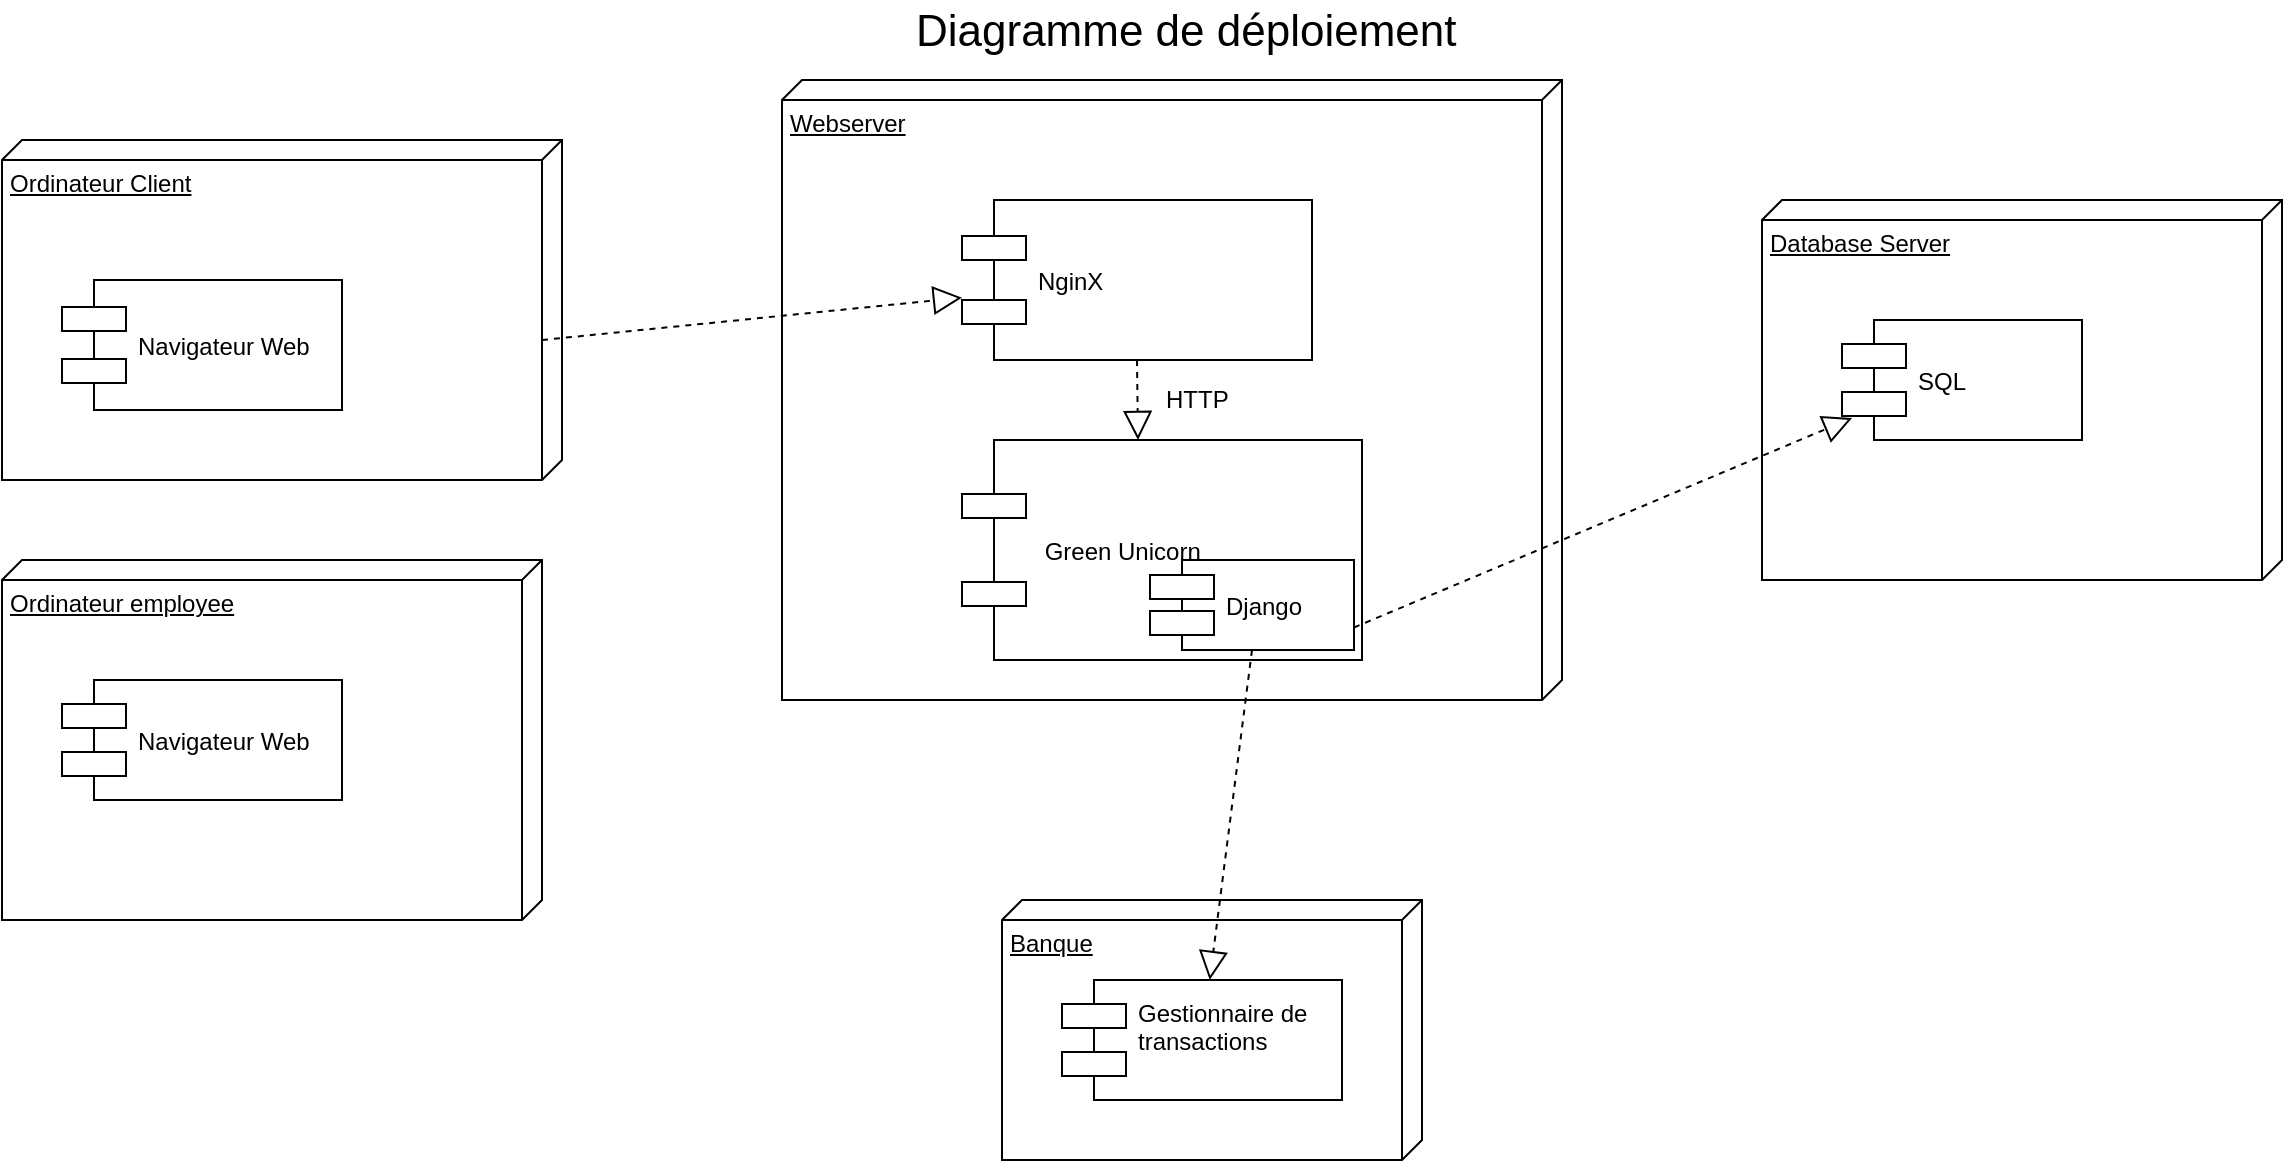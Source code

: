 <mxfile version="10.6.9" type="github"><diagram id="_2qD_uwhB_Fq9jVue_DM" name="Page-1"><mxGraphModel dx="1634" dy="796" grid="1" gridSize="10" guides="1" tooltips="1" connect="1" arrows="1" fold="1" page="1" pageScale="1" pageWidth="1169" pageHeight="1654" math="0" shadow="0"><root><mxCell id="0"/><mxCell id="1" parent="0"/><mxCell id="TGjnKOheTYqluLK8XLcH-1" value="Ordinateur Client" style="verticalAlign=top;align=left;spacingTop=8;spacingLeft=2;spacingRight=12;shape=cube;size=10;direction=south;fontStyle=4;html=1;" vertex="1" parent="1"><mxGeometry x="170" y="90" width="280" height="170" as="geometry"/></mxCell><mxCell id="TGjnKOheTYqluLK8XLcH-2" value="Navigateur Web" style="shape=component;align=left;spacingLeft=36;" vertex="1" parent="1"><mxGeometry x="200" y="160" width="140" height="65" as="geometry"/></mxCell><mxCell id="TGjnKOheTYqluLK8XLcH-3" value="Webserver" style="verticalAlign=top;align=left;spacingTop=8;spacingLeft=2;spacingRight=12;shape=cube;size=10;direction=south;fontStyle=4;html=1;" vertex="1" parent="1"><mxGeometry x="560" y="60" width="390" height="310" as="geometry"/></mxCell><mxCell id="TGjnKOheTYqluLK8XLcH-4" value="" style="endArrow=block;dashed=1;endFill=0;endSize=12;html=1;" edge="1" parent="1" target="TGjnKOheTYqluLK8XLcH-5"><mxGeometry width="160" relative="1" as="geometry"><mxPoint x="440" y="190" as="sourcePoint"/><mxPoint x="560" y="190" as="targetPoint"/></mxGeometry></mxCell><mxCell id="TGjnKOheTYqluLK8XLcH-5" value="NginX" style="shape=component;align=left;spacingLeft=36;" vertex="1" parent="1"><mxGeometry x="650" y="120" width="175" height="80" as="geometry"/></mxCell><mxCell id="TGjnKOheTYqluLK8XLcH-6" value=" Green Unicorn" style="shape=component;align=left;spacingLeft=36;" vertex="1" parent="1"><mxGeometry x="650" y="240" width="200" height="110" as="geometry"/></mxCell><mxCell id="TGjnKOheTYqluLK8XLcH-8" value="HTTP" style="text;html=1;resizable=0;points=[];autosize=1;align=left;verticalAlign=top;spacingTop=-4;" vertex="1" parent="1"><mxGeometry x="750" y="210" width="50" height="20" as="geometry"/></mxCell><mxCell id="TGjnKOheTYqluLK8XLcH-9" value="Django" style="shape=component;align=left;spacingLeft=36;" vertex="1" parent="1"><mxGeometry x="744" y="300" width="102" height="45" as="geometry"/></mxCell><mxCell id="TGjnKOheTYqluLK8XLcH-10" value="Banque" style="verticalAlign=top;align=left;spacingTop=8;spacingLeft=2;spacingRight=12;shape=cube;size=10;direction=south;fontStyle=4;html=1;" vertex="1" parent="1"><mxGeometry x="670" y="470" width="210" height="130" as="geometry"/></mxCell><mxCell id="TGjnKOheTYqluLK8XLcH-11" value="Gestionnaire de&#10;transactions&#10;" style="shape=component;align=left;spacingLeft=36;" vertex="1" parent="1"><mxGeometry x="700" y="510" width="140" height="60" as="geometry"/></mxCell><mxCell id="TGjnKOheTYqluLK8XLcH-12" value="Database Server" style="verticalAlign=top;align=left;spacingTop=8;spacingLeft=2;spacingRight=12;shape=cube;size=10;direction=south;fontStyle=4;html=1;" vertex="1" parent="1"><mxGeometry x="1050" y="120" width="260" height="190" as="geometry"/></mxCell><mxCell id="TGjnKOheTYqluLK8XLcH-13" value="SQL" style="shape=component;align=left;spacingLeft=36;" vertex="1" parent="1"><mxGeometry x="1090" y="180" width="120" height="60" as="geometry"/></mxCell><mxCell id="TGjnKOheTYqluLK8XLcH-14" value="" style="endArrow=block;dashed=1;endFill=0;endSize=12;html=1;entryX=0.042;entryY=0.817;entryDx=0;entryDy=0;entryPerimeter=0;exitX=1;exitY=0.75;exitDx=0;exitDy=0;" edge="1" parent="1" source="TGjnKOheTYqluLK8XLcH-9" target="TGjnKOheTYqluLK8XLcH-13"><mxGeometry width="160" relative="1" as="geometry"><mxPoint x="870" y="501" as="sourcePoint"/><mxPoint x="1080" y="479.824" as="targetPoint"/></mxGeometry></mxCell><mxCell id="TGjnKOheTYqluLK8XLcH-15" value="" style="endArrow=block;dashed=1;endFill=0;endSize=12;html=1;exitX=0.5;exitY=1;exitDx=0;exitDy=0;" edge="1" parent="1" source="TGjnKOheTYqluLK8XLcH-9" target="TGjnKOheTYqluLK8XLcH-11"><mxGeometry width="160" relative="1" as="geometry"><mxPoint x="856" y="344" as="sourcePoint"/><mxPoint x="1105" y="239" as="targetPoint"/></mxGeometry></mxCell><mxCell id="TGjnKOheTYqluLK8XLcH-16" value="" style="endArrow=block;dashed=1;endFill=0;endSize=12;html=1;exitX=0.5;exitY=1;exitDx=0;exitDy=0;entryX=0.44;entryY=0;entryDx=0;entryDy=0;entryPerimeter=0;" edge="1" parent="1" source="TGjnKOheTYqluLK8XLcH-5" target="TGjnKOheTYqluLK8XLcH-6"><mxGeometry width="160" relative="1" as="geometry"><mxPoint x="650" y="219.5" as="sourcePoint"/><mxPoint x="810" y="219.5" as="targetPoint"/></mxGeometry></mxCell><mxCell id="TGjnKOheTYqluLK8XLcH-17" value="Ordinateur employee" style="verticalAlign=top;align=left;spacingTop=8;spacingLeft=2;spacingRight=12;shape=cube;size=10;direction=south;fontStyle=4;html=1;" vertex="1" parent="1"><mxGeometry x="170" y="300" width="270" height="180" as="geometry"/></mxCell><mxCell id="TGjnKOheTYqluLK8XLcH-18" value="Navigateur Web" style="shape=component;align=left;spacingLeft=36;" vertex="1" parent="1"><mxGeometry x="200" y="360" width="140" height="60" as="geometry"/></mxCell><mxCell id="TGjnKOheTYqluLK8XLcH-20" value="Diagramme de déploiement" style="text;html=1;resizable=0;points=[];autosize=1;align=left;verticalAlign=top;spacingTop=-4;fontSize=22;" vertex="1" parent="1"><mxGeometry x="625" y="20" width="290" height="30" as="geometry"/></mxCell></root></mxGraphModel></diagram></mxfile>